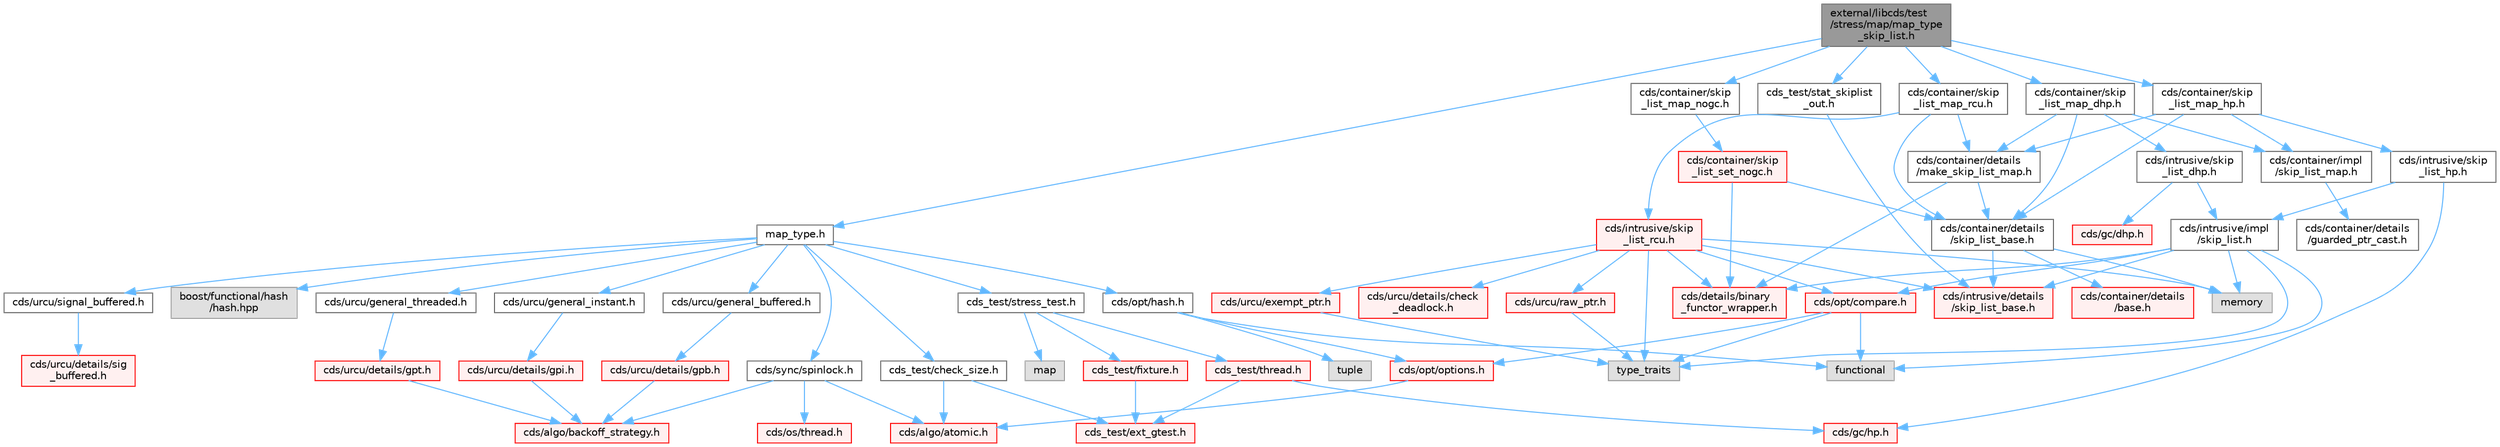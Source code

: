 digraph "external/libcds/test/stress/map/map_type_skip_list.h"
{
 // LATEX_PDF_SIZE
  bgcolor="transparent";
  edge [fontname=Helvetica,fontsize=10,labelfontname=Helvetica,labelfontsize=10];
  node [fontname=Helvetica,fontsize=10,shape=box,height=0.2,width=0.4];
  Node1 [id="Node000001",label="external/libcds/test\l/stress/map/map_type\l_skip_list.h",height=0.2,width=0.4,color="gray40", fillcolor="grey60", style="filled", fontcolor="black",tooltip=" "];
  Node1 -> Node2 [id="edge82_Node000001_Node000002",color="steelblue1",style="solid",tooltip=" "];
  Node2 [id="Node000002",label="map_type.h",height=0.2,width=0.4,color="grey40", fillcolor="white", style="filled",URL="$map__type_8h.html",tooltip=" "];
  Node2 -> Node3 [id="edge83_Node000002_Node000003",color="steelblue1",style="solid",tooltip=" "];
  Node3 [id="Node000003",label="cds/urcu/general_instant.h",height=0.2,width=0.4,color="grey40", fillcolor="white", style="filled",URL="$general__instant_8h.html",tooltip=" "];
  Node3 -> Node4 [id="edge84_Node000003_Node000004",color="steelblue1",style="solid",tooltip=" "];
  Node4 [id="Node000004",label="cds/urcu/details/gpi.h",height=0.2,width=0.4,color="red", fillcolor="#FFF0F0", style="filled",URL="$gpi_8h.html",tooltip=" "];
  Node4 -> Node54 [id="edge85_Node000004_Node000054",color="steelblue1",style="solid",tooltip=" "];
  Node54 [id="Node000054",label="cds/algo/backoff_strategy.h",height=0.2,width=0.4,color="red", fillcolor="#FFF0F0", style="filled",URL="$backoff__strategy_8h.html",tooltip=" "];
  Node2 -> Node58 [id="edge86_Node000002_Node000058",color="steelblue1",style="solid",tooltip=" "];
  Node58 [id="Node000058",label="cds/urcu/general_buffered.h",height=0.2,width=0.4,color="grey40", fillcolor="white", style="filled",URL="$general__buffered_8h.html",tooltip=" "];
  Node58 -> Node59 [id="edge87_Node000058_Node000059",color="steelblue1",style="solid",tooltip=" "];
  Node59 [id="Node000059",label="cds/urcu/details/gpb.h",height=0.2,width=0.4,color="red", fillcolor="#FFF0F0", style="filled",URL="$gpb_8h.html",tooltip=" "];
  Node59 -> Node54 [id="edge88_Node000059_Node000054",color="steelblue1",style="solid",tooltip=" "];
  Node2 -> Node72 [id="edge89_Node000002_Node000072",color="steelblue1",style="solid",tooltip=" "];
  Node72 [id="Node000072",label="cds/urcu/general_threaded.h",height=0.2,width=0.4,color="grey40", fillcolor="white", style="filled",URL="$general__threaded_8h.html",tooltip=" "];
  Node72 -> Node73 [id="edge90_Node000072_Node000073",color="steelblue1",style="solid",tooltip=" "];
  Node73 [id="Node000073",label="cds/urcu/details/gpt.h",height=0.2,width=0.4,color="red", fillcolor="#FFF0F0", style="filled",URL="$gpt_8h.html",tooltip=" "];
  Node73 -> Node54 [id="edge91_Node000073_Node000054",color="steelblue1",style="solid",tooltip=" "];
  Node2 -> Node76 [id="edge92_Node000002_Node000076",color="steelblue1",style="solid",tooltip=" "];
  Node76 [id="Node000076",label="cds/urcu/signal_buffered.h",height=0.2,width=0.4,color="grey40", fillcolor="white", style="filled",URL="$signal__buffered_8h.html",tooltip=" "];
  Node76 -> Node77 [id="edge93_Node000076_Node000077",color="steelblue1",style="solid",tooltip=" "];
  Node77 [id="Node000077",label="cds/urcu/details/sig\l_buffered.h",height=0.2,width=0.4,color="red", fillcolor="#FFF0F0", style="filled",URL="$sig__buffered_8h.html",tooltip=" "];
  Node2 -> Node79 [id="edge94_Node000002_Node000079",color="steelblue1",style="solid",tooltip=" "];
  Node79 [id="Node000079",label="cds/sync/spinlock.h",height=0.2,width=0.4,color="grey40", fillcolor="white", style="filled",URL="$sync_2spinlock_8h.html",tooltip=" "];
  Node79 -> Node9 [id="edge95_Node000079_Node000009",color="steelblue1",style="solid",tooltip=" "];
  Node9 [id="Node000009",label="cds/algo/atomic.h",height=0.2,width=0.4,color="red", fillcolor="#FFF0F0", style="filled",URL="$external_2libcds_2cds_2algo_2atomic_8h.html",tooltip=" "];
  Node79 -> Node43 [id="edge96_Node000079_Node000043",color="steelblue1",style="solid",tooltip=" "];
  Node43 [id="Node000043",label="cds/os/thread.h",height=0.2,width=0.4,color="red", fillcolor="#FFF0F0", style="filled",URL="$cds_2os_2thread_8h.html",tooltip=" "];
  Node79 -> Node54 [id="edge97_Node000079_Node000054",color="steelblue1",style="solid",tooltip=" "];
  Node2 -> Node80 [id="edge98_Node000002_Node000080",color="steelblue1",style="solid",tooltip=" "];
  Node80 [id="Node000080",label="cds/opt/hash.h",height=0.2,width=0.4,color="grey40", fillcolor="white", style="filled",URL="$external_2libcds_2cds_2opt_2hash_8h.html",tooltip=" "];
  Node80 -> Node81 [id="edge99_Node000080_Node000081",color="steelblue1",style="solid",tooltip=" "];
  Node81 [id="Node000081",label="tuple",height=0.2,width=0.4,color="grey60", fillcolor="#E0E0E0", style="filled",tooltip=" "];
  Node80 -> Node82 [id="edge100_Node000080_Node000082",color="steelblue1",style="solid",tooltip=" "];
  Node82 [id="Node000082",label="functional",height=0.2,width=0.4,color="grey60", fillcolor="#E0E0E0", style="filled",tooltip=" "];
  Node80 -> Node66 [id="edge101_Node000080_Node000066",color="steelblue1",style="solid",tooltip=" "];
  Node66 [id="Node000066",label="cds/opt/options.h",height=0.2,width=0.4,color="red", fillcolor="#FFF0F0", style="filled",URL="$opt_2options_8h.html",tooltip=" "];
  Node66 -> Node9 [id="edge102_Node000066_Node000009",color="steelblue1",style="solid",tooltip=" "];
  Node2 -> Node83 [id="edge103_Node000002_Node000083",color="steelblue1",style="solid",tooltip=" "];
  Node83 [id="Node000083",label="boost/functional/hash\l/hash.hpp",height=0.2,width=0.4,color="grey60", fillcolor="#E0E0E0", style="filled",tooltip=" "];
  Node2 -> Node84 [id="edge104_Node000002_Node000084",color="steelblue1",style="solid",tooltip=" "];
  Node84 [id="Node000084",label="cds_test/stress_test.h",height=0.2,width=0.4,color="grey40", fillcolor="white", style="filled",URL="$stress__test_8h.html",tooltip=" "];
  Node84 -> Node85 [id="edge105_Node000084_Node000085",color="steelblue1",style="solid",tooltip=" "];
  Node85 [id="Node000085",label="map",height=0.2,width=0.4,color="grey60", fillcolor="#E0E0E0", style="filled",tooltip=" "];
  Node84 -> Node86 [id="edge106_Node000084_Node000086",color="steelblue1",style="solid",tooltip=" "];
  Node86 [id="Node000086",label="cds_test/fixture.h",height=0.2,width=0.4,color="red", fillcolor="#FFF0F0", style="filled",URL="$fixture_8h.html",tooltip=" "];
  Node86 -> Node87 [id="edge107_Node000086_Node000087",color="steelblue1",style="solid",tooltip=" "];
  Node87 [id="Node000087",label="cds_test/ext_gtest.h",height=0.2,width=0.4,color="red", fillcolor="#FFF0F0", style="filled",URL="$ext__gtest_8h.html",tooltip=" "];
  Node84 -> Node91 [id="edge108_Node000084_Node000091",color="steelblue1",style="solid",tooltip=" "];
  Node91 [id="Node000091",label="cds_test/thread.h",height=0.2,width=0.4,color="red", fillcolor="#FFF0F0", style="filled",URL="$test_2include_2cds__test_2thread_8h.html",tooltip=" "];
  Node91 -> Node87 [id="edge109_Node000091_Node000087",color="steelblue1",style="solid",tooltip=" "];
  Node91 -> Node93 [id="edge110_Node000091_Node000093",color="steelblue1",style="solid",tooltip=" "];
  Node93 [id="Node000093",label="cds/gc/hp.h",height=0.2,width=0.4,color="red", fillcolor="#FFF0F0", style="filled",URL="$hp_8h.html",tooltip=" "];
  Node2 -> Node95 [id="edge111_Node000002_Node000095",color="steelblue1",style="solid",tooltip=" "];
  Node95 [id="Node000095",label="cds_test/check_size.h",height=0.2,width=0.4,color="grey40", fillcolor="white", style="filled",URL="$check__size_8h.html",tooltip=" "];
  Node95 -> Node87 [id="edge112_Node000095_Node000087",color="steelblue1",style="solid",tooltip=" "];
  Node95 -> Node9 [id="edge113_Node000095_Node000009",color="steelblue1",style="solid",tooltip=" "];
  Node1 -> Node96 [id="edge114_Node000001_Node000096",color="steelblue1",style="solid",tooltip=" "];
  Node96 [id="Node000096",label="cds/container/skip\l_list_map_hp.h",height=0.2,width=0.4,color="grey40", fillcolor="white", style="filled",URL="$skip__list__map__hp_8h.html",tooltip=" "];
  Node96 -> Node97 [id="edge115_Node000096_Node000097",color="steelblue1",style="solid",tooltip=" "];
  Node97 [id="Node000097",label="cds/container/details\l/skip_list_base.h",height=0.2,width=0.4,color="grey40", fillcolor="white", style="filled",URL="$container_2details_2skip__list__base_8h.html",tooltip=" "];
  Node97 -> Node98 [id="edge116_Node000097_Node000098",color="steelblue1",style="solid",tooltip=" "];
  Node98 [id="Node000098",label="cds/intrusive/details\l/skip_list_base.h",height=0.2,width=0.4,color="red", fillcolor="#FFF0F0", style="filled",URL="$intrusive_2details_2skip__list__base_8h.html",tooltip=" "];
  Node97 -> Node62 [id="edge117_Node000097_Node000062",color="steelblue1",style="solid",tooltip=" "];
  Node62 [id="Node000062",label="cds/container/details\l/base.h",height=0.2,width=0.4,color="red", fillcolor="#FFF0F0", style="filled",URL="$external_2libcds_2cds_2container_2details_2base_8h.html",tooltip=" "];
  Node97 -> Node18 [id="edge118_Node000097_Node000018",color="steelblue1",style="solid",tooltip=" "];
  Node18 [id="Node000018",label="memory",height=0.2,width=0.4,color="grey60", fillcolor="#E0E0E0", style="filled",tooltip=" "];
  Node96 -> Node102 [id="edge119_Node000096_Node000102",color="steelblue1",style="solid",tooltip=" "];
  Node102 [id="Node000102",label="cds/intrusive/skip\l_list_hp.h",height=0.2,width=0.4,color="grey40", fillcolor="white", style="filled",URL="$skip__list__hp_8h.html",tooltip=" "];
  Node102 -> Node93 [id="edge120_Node000102_Node000093",color="steelblue1",style="solid",tooltip=" "];
  Node102 -> Node103 [id="edge121_Node000102_Node000103",color="steelblue1",style="solid",tooltip=" "];
  Node103 [id="Node000103",label="cds/intrusive/impl\l/skip_list.h",height=0.2,width=0.4,color="grey40", fillcolor="white", style="filled",URL="$skip__list_8h.html",tooltip=" "];
  Node103 -> Node26 [id="edge122_Node000103_Node000026",color="steelblue1",style="solid",tooltip=" "];
  Node26 [id="Node000026",label="type_traits",height=0.2,width=0.4,color="grey60", fillcolor="#E0E0E0", style="filled",tooltip=" "];
  Node103 -> Node18 [id="edge123_Node000103_Node000018",color="steelblue1",style="solid",tooltip=" "];
  Node103 -> Node82 [id="edge124_Node000103_Node000082",color="steelblue1",style="solid",tooltip=" "];
  Node103 -> Node98 [id="edge125_Node000103_Node000098",color="steelblue1",style="solid",tooltip=" "];
  Node103 -> Node104 [id="edge126_Node000103_Node000104",color="steelblue1",style="solid",tooltip=" "];
  Node104 [id="Node000104",label="cds/opt/compare.h",height=0.2,width=0.4,color="red", fillcolor="#FFF0F0", style="filled",URL="$external_2libcds_2cds_2opt_2compare_8h.html",tooltip=" "];
  Node104 -> Node26 [id="edge127_Node000104_Node000026",color="steelblue1",style="solid",tooltip=" "];
  Node104 -> Node82 [id="edge128_Node000104_Node000082",color="steelblue1",style="solid",tooltip=" "];
  Node104 -> Node66 [id="edge129_Node000104_Node000066",color="steelblue1",style="solid",tooltip=" "];
  Node103 -> Node105 [id="edge130_Node000103_Node000105",color="steelblue1",style="solid",tooltip=" "];
  Node105 [id="Node000105",label="cds/details/binary\l_functor_wrapper.h",height=0.2,width=0.4,color="red", fillcolor="#FFF0F0", style="filled",URL="$binary__functor__wrapper_8h.html",tooltip=" "];
  Node96 -> Node106 [id="edge131_Node000096_Node000106",color="steelblue1",style="solid",tooltip=" "];
  Node106 [id="Node000106",label="cds/container/details\l/make_skip_list_map.h",height=0.2,width=0.4,color="grey40", fillcolor="white", style="filled",URL="$make__skip__list__map_8h.html",tooltip=" "];
  Node106 -> Node97 [id="edge132_Node000106_Node000097",color="steelblue1",style="solid",tooltip=" "];
  Node106 -> Node105 [id="edge133_Node000106_Node000105",color="steelblue1",style="solid",tooltip=" "];
  Node96 -> Node107 [id="edge134_Node000096_Node000107",color="steelblue1",style="solid",tooltip=" "];
  Node107 [id="Node000107",label="cds/container/impl\l/skip_list_map.h",height=0.2,width=0.4,color="grey40", fillcolor="white", style="filled",URL="$skip__list__map_8h.html",tooltip=" "];
  Node107 -> Node108 [id="edge135_Node000107_Node000108",color="steelblue1",style="solid",tooltip=" "];
  Node108 [id="Node000108",label="cds/container/details\l/guarded_ptr_cast.h",height=0.2,width=0.4,color="grey40", fillcolor="white", style="filled",URL="$guarded__ptr__cast_8h.html",tooltip=" "];
  Node1 -> Node109 [id="edge136_Node000001_Node000109",color="steelblue1",style="solid",tooltip=" "];
  Node109 [id="Node000109",label="cds/container/skip\l_list_map_dhp.h",height=0.2,width=0.4,color="grey40", fillcolor="white", style="filled",URL="$skip__list__map__dhp_8h.html",tooltip=" "];
  Node109 -> Node97 [id="edge137_Node000109_Node000097",color="steelblue1",style="solid",tooltip=" "];
  Node109 -> Node110 [id="edge138_Node000109_Node000110",color="steelblue1",style="solid",tooltip=" "];
  Node110 [id="Node000110",label="cds/intrusive/skip\l_list_dhp.h",height=0.2,width=0.4,color="grey40", fillcolor="white", style="filled",URL="$skip__list__dhp_8h.html",tooltip=" "];
  Node110 -> Node111 [id="edge139_Node000110_Node000111",color="steelblue1",style="solid",tooltip=" "];
  Node111 [id="Node000111",label="cds/gc/dhp.h",height=0.2,width=0.4,color="red", fillcolor="#FFF0F0", style="filled",URL="$dhp_8h.html",tooltip=" "];
  Node110 -> Node103 [id="edge140_Node000110_Node000103",color="steelblue1",style="solid",tooltip=" "];
  Node109 -> Node106 [id="edge141_Node000109_Node000106",color="steelblue1",style="solid",tooltip=" "];
  Node109 -> Node107 [id="edge142_Node000109_Node000107",color="steelblue1",style="solid",tooltip=" "];
  Node1 -> Node114 [id="edge143_Node000001_Node000114",color="steelblue1",style="solid",tooltip=" "];
  Node114 [id="Node000114",label="cds/container/skip\l_list_map_rcu.h",height=0.2,width=0.4,color="grey40", fillcolor="white", style="filled",URL="$skip__list__map__rcu_8h.html",tooltip=" "];
  Node114 -> Node97 [id="edge144_Node000114_Node000097",color="steelblue1",style="solid",tooltip=" "];
  Node114 -> Node115 [id="edge145_Node000114_Node000115",color="steelblue1",style="solid",tooltip=" "];
  Node115 [id="Node000115",label="cds/intrusive/skip\l_list_rcu.h",height=0.2,width=0.4,color="red", fillcolor="#FFF0F0", style="filled",URL="$skip__list__rcu_8h.html",tooltip=" "];
  Node115 -> Node26 [id="edge146_Node000115_Node000026",color="steelblue1",style="solid",tooltip=" "];
  Node115 -> Node18 [id="edge147_Node000115_Node000018",color="steelblue1",style="solid",tooltip=" "];
  Node115 -> Node98 [id="edge148_Node000115_Node000098",color="steelblue1",style="solid",tooltip=" "];
  Node115 -> Node104 [id="edge149_Node000115_Node000104",color="steelblue1",style="solid",tooltip=" "];
  Node115 -> Node116 [id="edge150_Node000115_Node000116",color="steelblue1",style="solid",tooltip=" "];
  Node116 [id="Node000116",label="cds/urcu/details/check\l_deadlock.h",height=0.2,width=0.4,color="red", fillcolor="#FFF0F0", style="filled",URL="$check__deadlock_8h.html",tooltip=" "];
  Node115 -> Node105 [id="edge151_Node000115_Node000105",color="steelblue1",style="solid",tooltip=" "];
  Node115 -> Node117 [id="edge152_Node000115_Node000117",color="steelblue1",style="solid",tooltip=" "];
  Node117 [id="Node000117",label="cds/urcu/exempt_ptr.h",height=0.2,width=0.4,color="red", fillcolor="#FFF0F0", style="filled",URL="$exempt__ptr_8h.html",tooltip=" "];
  Node117 -> Node26 [id="edge153_Node000117_Node000026",color="steelblue1",style="solid",tooltip=" "];
  Node115 -> Node118 [id="edge154_Node000115_Node000118",color="steelblue1",style="solid",tooltip=" "];
  Node118 [id="Node000118",label="cds/urcu/raw_ptr.h",height=0.2,width=0.4,color="red", fillcolor="#FFF0F0", style="filled",URL="$raw__ptr_8h.html",tooltip=" "];
  Node118 -> Node26 [id="edge155_Node000118_Node000026",color="steelblue1",style="solid",tooltip=" "];
  Node114 -> Node106 [id="edge156_Node000114_Node000106",color="steelblue1",style="solid",tooltip=" "];
  Node1 -> Node120 [id="edge157_Node000001_Node000120",color="steelblue1",style="solid",tooltip=" "];
  Node120 [id="Node000120",label="cds/container/skip\l_list_map_nogc.h",height=0.2,width=0.4,color="grey40", fillcolor="white", style="filled",URL="$skip__list__map__nogc_8h.html",tooltip=" "];
  Node120 -> Node121 [id="edge158_Node000120_Node000121",color="steelblue1",style="solid",tooltip=" "];
  Node121 [id="Node000121",label="cds/container/skip\l_list_set_nogc.h",height=0.2,width=0.4,color="red", fillcolor="#FFF0F0", style="filled",URL="$skip__list__set__nogc_8h.html",tooltip=" "];
  Node121 -> Node97 [id="edge159_Node000121_Node000097",color="steelblue1",style="solid",tooltip=" "];
  Node121 -> Node105 [id="edge160_Node000121_Node000105",color="steelblue1",style="solid",tooltip=" "];
  Node1 -> Node124 [id="edge161_Node000001_Node000124",color="steelblue1",style="solid",tooltip=" "];
  Node124 [id="Node000124",label="cds_test/stat_skiplist\l_out.h",height=0.2,width=0.4,color="grey40", fillcolor="white", style="filled",URL="$stat__skiplist__out_8h.html",tooltip=" "];
  Node124 -> Node98 [id="edge162_Node000124_Node000098",color="steelblue1",style="solid",tooltip=" "];
}

